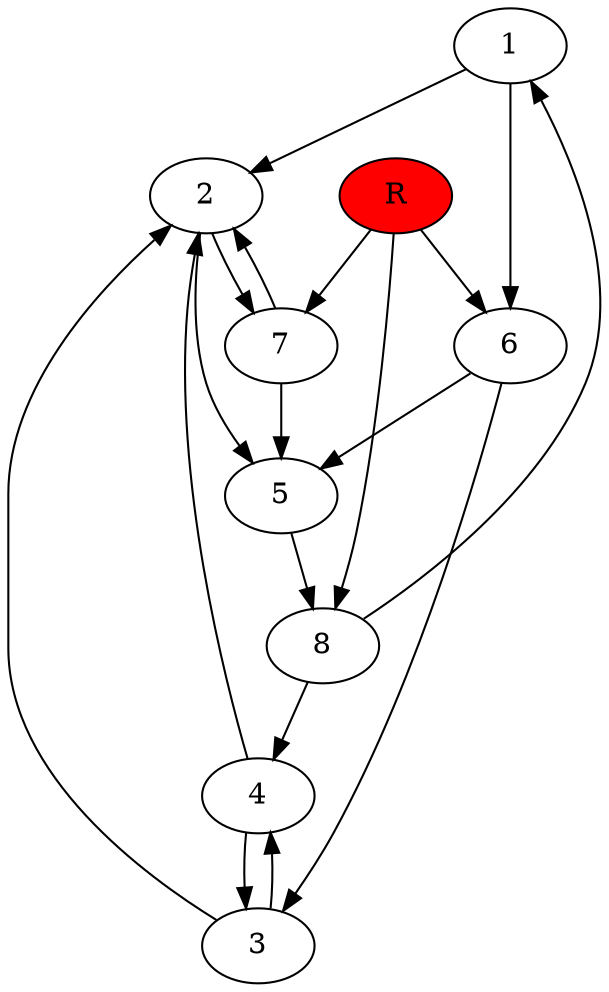 digraph prb8016 {
	1
	2
	3
	4
	5
	6
	7
	8
	R [fillcolor="#ff0000" style=filled]
	1 -> 2
	1 -> 6
	2 -> 5
	2 -> 7
	3 -> 2
	3 -> 4
	4 -> 2
	4 -> 3
	5 -> 8
	6 -> 3
	6 -> 5
	7 -> 2
	7 -> 5
	8 -> 1
	8 -> 4
	R -> 6
	R -> 7
	R -> 8
}
